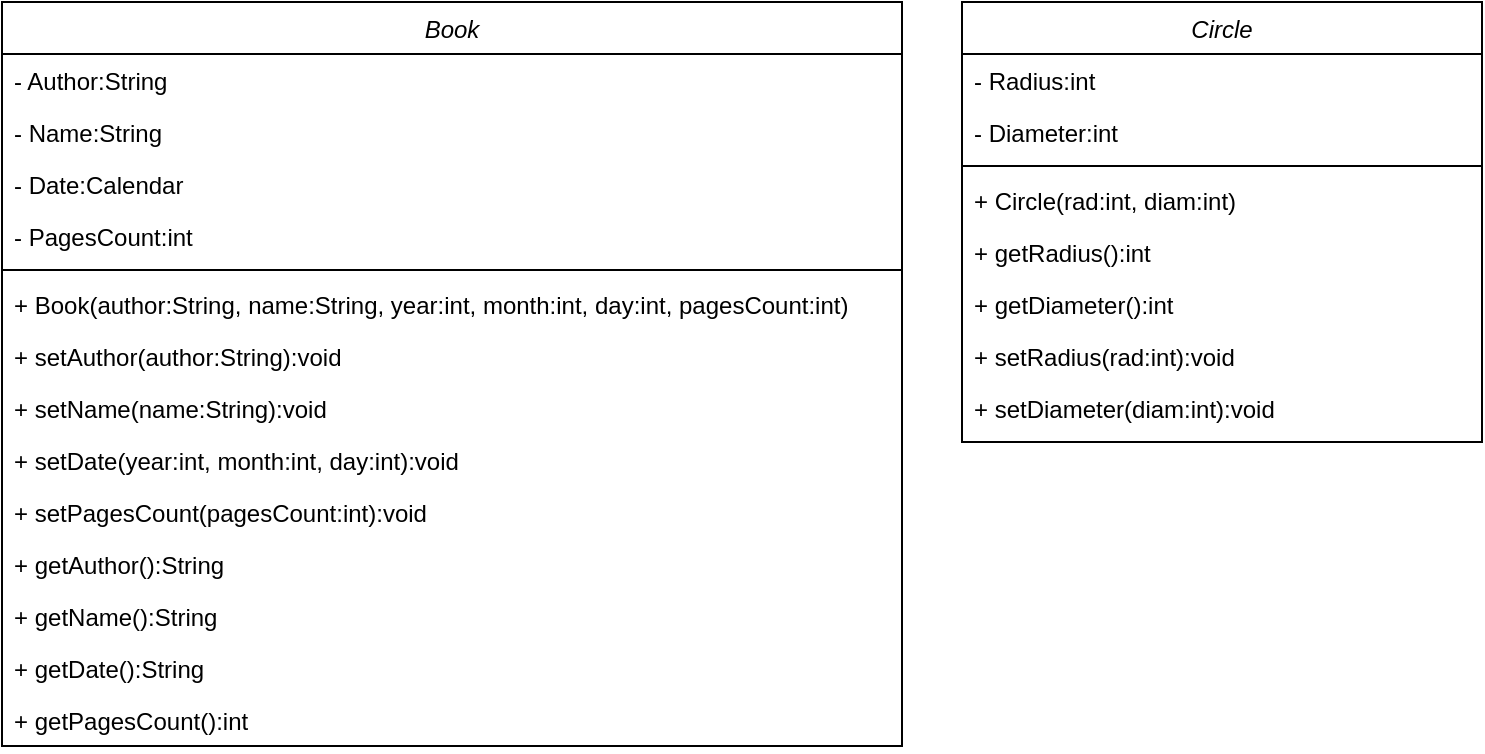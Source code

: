 <mxfile version="13.7.5" type="device"><diagram id="C5RBs43oDa-KdzZeNtuy" name="Page-1"><mxGraphModel dx="868" dy="460" grid="1" gridSize="10" guides="1" tooltips="1" connect="1" arrows="1" fold="1" page="1" pageScale="1" pageWidth="827" pageHeight="1169" math="0" shadow="0"><root><mxCell id="WIyWlLk6GJQsqaUBKTNV-0"/><mxCell id="WIyWlLk6GJQsqaUBKTNV-1" parent="WIyWlLk6GJQsqaUBKTNV-0"/><mxCell id="zkfFHV4jXpPFQw0GAbJ--0" value="Book" style="swimlane;fontStyle=2;align=center;verticalAlign=top;childLayout=stackLayout;horizontal=1;startSize=26;horizontalStack=0;resizeParent=1;resizeLast=0;collapsible=1;marginBottom=0;rounded=0;shadow=0;strokeWidth=1;" parent="WIyWlLk6GJQsqaUBKTNV-1" vertex="1"><mxGeometry x="20" y="70" width="450" height="372" as="geometry"><mxRectangle x="230" y="140" width="160" height="26" as="alternateBounds"/></mxGeometry></mxCell><mxCell id="zkfFHV4jXpPFQw0GAbJ--1" value="- Author:String" style="text;align=left;verticalAlign=top;spacingLeft=4;spacingRight=4;overflow=hidden;rotatable=0;points=[[0,0.5],[1,0.5]];portConstraint=eastwest;" parent="zkfFHV4jXpPFQw0GAbJ--0" vertex="1"><mxGeometry y="26" width="450" height="26" as="geometry"/></mxCell><mxCell id="zkfFHV4jXpPFQw0GAbJ--2" value="- Name:String" style="text;align=left;verticalAlign=top;spacingLeft=4;spacingRight=4;overflow=hidden;rotatable=0;points=[[0,0.5],[1,0.5]];portConstraint=eastwest;rounded=0;shadow=0;html=0;" parent="zkfFHV4jXpPFQw0GAbJ--0" vertex="1"><mxGeometry y="52" width="450" height="26" as="geometry"/></mxCell><mxCell id="zkfFHV4jXpPFQw0GAbJ--3" value="- Date:Calendar" style="text;align=left;verticalAlign=top;spacingLeft=4;spacingRight=4;overflow=hidden;rotatable=0;points=[[0,0.5],[1,0.5]];portConstraint=eastwest;rounded=0;shadow=0;html=0;" parent="zkfFHV4jXpPFQw0GAbJ--0" vertex="1"><mxGeometry y="78" width="450" height="26" as="geometry"/></mxCell><mxCell id="rjZxZt6mo44udhmzqj_0-3" value="- PagesCount:int" style="text;align=left;verticalAlign=top;spacingLeft=4;spacingRight=4;overflow=hidden;rotatable=0;points=[[0,0.5],[1,0.5]];portConstraint=eastwest;rounded=0;shadow=0;html=0;" vertex="1" parent="zkfFHV4jXpPFQw0GAbJ--0"><mxGeometry y="104" width="450" height="26" as="geometry"/></mxCell><mxCell id="zkfFHV4jXpPFQw0GAbJ--4" value="" style="line;html=1;strokeWidth=1;align=left;verticalAlign=middle;spacingTop=-1;spacingLeft=3;spacingRight=3;rotatable=0;labelPosition=right;points=[];portConstraint=eastwest;" parent="zkfFHV4jXpPFQw0GAbJ--0" vertex="1"><mxGeometry y="130" width="450" height="8" as="geometry"/></mxCell><mxCell id="zkfFHV4jXpPFQw0GAbJ--5" value="+ Book(author:String, name:String, year:int, month:int, day:int, pagesCount:int)" style="text;align=left;verticalAlign=top;spacingLeft=4;spacingRight=4;overflow=hidden;rotatable=0;points=[[0,0.5],[1,0.5]];portConstraint=eastwest;" parent="zkfFHV4jXpPFQw0GAbJ--0" vertex="1"><mxGeometry y="138" width="450" height="26" as="geometry"/></mxCell><mxCell id="rjZxZt6mo44udhmzqj_0-4" value="+ setAuthor(author:String):void" style="text;align=left;verticalAlign=top;spacingLeft=4;spacingRight=4;overflow=hidden;rotatable=0;points=[[0,0.5],[1,0.5]];portConstraint=eastwest;" vertex="1" parent="zkfFHV4jXpPFQw0GAbJ--0"><mxGeometry y="164" width="450" height="26" as="geometry"/></mxCell><mxCell id="rjZxZt6mo44udhmzqj_0-5" value="+ setName(name:String):void" style="text;align=left;verticalAlign=top;spacingLeft=4;spacingRight=4;overflow=hidden;rotatable=0;points=[[0,0.5],[1,0.5]];portConstraint=eastwest;" vertex="1" parent="zkfFHV4jXpPFQw0GAbJ--0"><mxGeometry y="190" width="450" height="26" as="geometry"/></mxCell><mxCell id="rjZxZt6mo44udhmzqj_0-6" value="+ setDate(year:int, month:int, day:int):void" style="text;align=left;verticalAlign=top;spacingLeft=4;spacingRight=4;overflow=hidden;rotatable=0;points=[[0,0.5],[1,0.5]];portConstraint=eastwest;" vertex="1" parent="zkfFHV4jXpPFQw0GAbJ--0"><mxGeometry y="216" width="450" height="26" as="geometry"/></mxCell><mxCell id="rjZxZt6mo44udhmzqj_0-17" value="+ setPagesCount(pagesCount:int):void" style="text;align=left;verticalAlign=top;spacingLeft=4;spacingRight=4;overflow=hidden;rotatable=0;points=[[0,0.5],[1,0.5]];portConstraint=eastwest;" vertex="1" parent="zkfFHV4jXpPFQw0GAbJ--0"><mxGeometry y="242" width="450" height="26" as="geometry"/></mxCell><mxCell id="rjZxZt6mo44udhmzqj_0-18" value="+ getAuthor():String" style="text;align=left;verticalAlign=top;spacingLeft=4;spacingRight=4;overflow=hidden;rotatable=0;points=[[0,0.5],[1,0.5]];portConstraint=eastwest;" vertex="1" parent="zkfFHV4jXpPFQw0GAbJ--0"><mxGeometry y="268" width="450" height="26" as="geometry"/></mxCell><mxCell id="rjZxZt6mo44udhmzqj_0-19" value="+ getName():String" style="text;align=left;verticalAlign=top;spacingLeft=4;spacingRight=4;overflow=hidden;rotatable=0;points=[[0,0.5],[1,0.5]];portConstraint=eastwest;" vertex="1" parent="zkfFHV4jXpPFQw0GAbJ--0"><mxGeometry y="294" width="450" height="26" as="geometry"/></mxCell><mxCell id="rjZxZt6mo44udhmzqj_0-20" value="+ getDate():String" style="text;align=left;verticalAlign=top;spacingLeft=4;spacingRight=4;overflow=hidden;rotatable=0;points=[[0,0.5],[1,0.5]];portConstraint=eastwest;" vertex="1" parent="zkfFHV4jXpPFQw0GAbJ--0"><mxGeometry y="320" width="450" height="26" as="geometry"/></mxCell><mxCell id="rjZxZt6mo44udhmzqj_0-21" value="+ getPagesCount():int" style="text;align=left;verticalAlign=top;spacingLeft=4;spacingRight=4;overflow=hidden;rotatable=0;points=[[0,0.5],[1,0.5]];portConstraint=eastwest;" vertex="1" parent="zkfFHV4jXpPFQw0GAbJ--0"><mxGeometry y="346" width="450" height="26" as="geometry"/></mxCell><mxCell id="rjZxZt6mo44udhmzqj_0-22" value="Circle" style="swimlane;fontStyle=2;align=center;verticalAlign=top;childLayout=stackLayout;horizontal=1;startSize=26;horizontalStack=0;resizeParent=1;resizeLast=0;collapsible=1;marginBottom=0;rounded=0;shadow=0;strokeWidth=1;" vertex="1" parent="WIyWlLk6GJQsqaUBKTNV-1"><mxGeometry x="500" y="70" width="260" height="220" as="geometry"><mxRectangle x="230" y="140" width="160" height="26" as="alternateBounds"/></mxGeometry></mxCell><mxCell id="rjZxZt6mo44udhmzqj_0-23" value="- Radius:int" style="text;align=left;verticalAlign=top;spacingLeft=4;spacingRight=4;overflow=hidden;rotatable=0;points=[[0,0.5],[1,0.5]];portConstraint=eastwest;" vertex="1" parent="rjZxZt6mo44udhmzqj_0-22"><mxGeometry y="26" width="260" height="26" as="geometry"/></mxCell><mxCell id="rjZxZt6mo44udhmzqj_0-24" value="- Diameter:int" style="text;align=left;verticalAlign=top;spacingLeft=4;spacingRight=4;overflow=hidden;rotatable=0;points=[[0,0.5],[1,0.5]];portConstraint=eastwest;rounded=0;shadow=0;html=0;" vertex="1" parent="rjZxZt6mo44udhmzqj_0-22"><mxGeometry y="52" width="260" height="26" as="geometry"/></mxCell><mxCell id="rjZxZt6mo44udhmzqj_0-27" value="" style="line;html=1;strokeWidth=1;align=left;verticalAlign=middle;spacingTop=-1;spacingLeft=3;spacingRight=3;rotatable=0;labelPosition=right;points=[];portConstraint=eastwest;" vertex="1" parent="rjZxZt6mo44udhmzqj_0-22"><mxGeometry y="78" width="260" height="8" as="geometry"/></mxCell><mxCell id="rjZxZt6mo44udhmzqj_0-28" value="+ Circle(rad:int, diam:int)" style="text;align=left;verticalAlign=top;spacingLeft=4;spacingRight=4;overflow=hidden;rotatable=0;points=[[0,0.5],[1,0.5]];portConstraint=eastwest;" vertex="1" parent="rjZxZt6mo44udhmzqj_0-22"><mxGeometry y="86" width="260" height="26" as="geometry"/></mxCell><mxCell id="rjZxZt6mo44udhmzqj_0-29" value="+ getRadius():int" style="text;align=left;verticalAlign=top;spacingLeft=4;spacingRight=4;overflow=hidden;rotatable=0;points=[[0,0.5],[1,0.5]];portConstraint=eastwest;" vertex="1" parent="rjZxZt6mo44udhmzqj_0-22"><mxGeometry y="112" width="260" height="26" as="geometry"/></mxCell><mxCell id="rjZxZt6mo44udhmzqj_0-30" value="+ getDiameter():int" style="text;align=left;verticalAlign=top;spacingLeft=4;spacingRight=4;overflow=hidden;rotatable=0;points=[[0,0.5],[1,0.5]];portConstraint=eastwest;" vertex="1" parent="rjZxZt6mo44udhmzqj_0-22"><mxGeometry y="138" width="260" height="26" as="geometry"/></mxCell><mxCell id="rjZxZt6mo44udhmzqj_0-31" value="+ setRadius(rad:int):void" style="text;align=left;verticalAlign=top;spacingLeft=4;spacingRight=4;overflow=hidden;rotatable=0;points=[[0,0.5],[1,0.5]];portConstraint=eastwest;" vertex="1" parent="rjZxZt6mo44udhmzqj_0-22"><mxGeometry y="164" width="260" height="26" as="geometry"/></mxCell><mxCell id="rjZxZt6mo44udhmzqj_0-32" value="+ setDiameter(diam:int):void" style="text;align=left;verticalAlign=top;spacingLeft=4;spacingRight=4;overflow=hidden;rotatable=0;points=[[0,0.5],[1,0.5]];portConstraint=eastwest;" vertex="1" parent="rjZxZt6mo44udhmzqj_0-22"><mxGeometry y="190" width="260" height="26" as="geometry"/></mxCell></root></mxGraphModel></diagram></mxfile>
